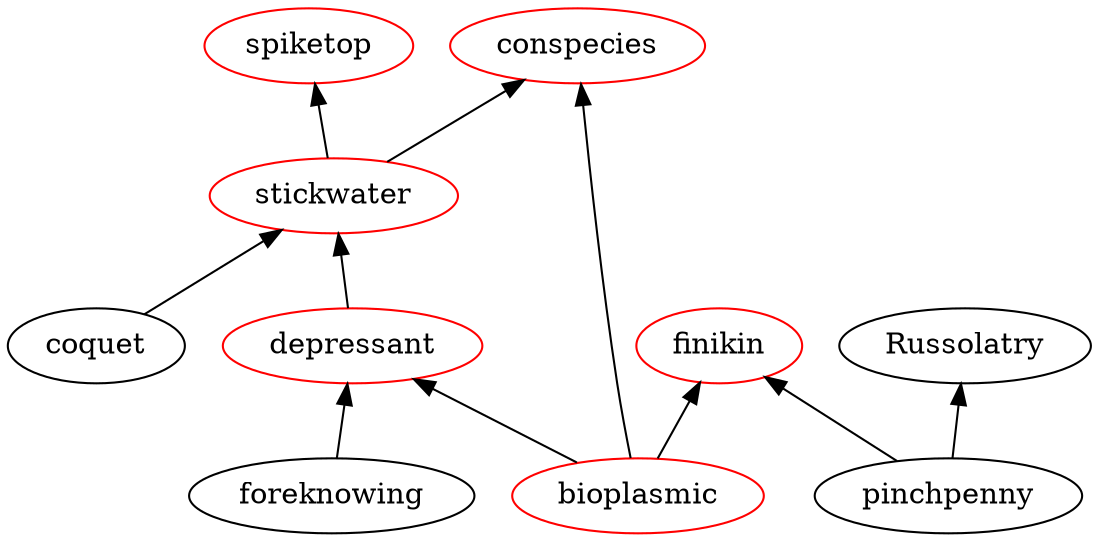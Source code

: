 digraph g {
tupe2f3af40b23c178d018db610121a6e5723a7eed9 -> tup0f35e44490ffc8bbd1a66a8982bd23828ddfc5e1 [dir=back];
tup4292086f7b6bf5c87ec0d5dc39774b534c9ed9c1 -> tup6713836dd56d9f3986dba8956c1774b11f04977c [dir=back];
tupcbdb3db4b2645d5429755e26348aec5e7be16fad -> tup6713836dd56d9f3986dba8956c1774b11f04977c [dir=back];
tupeb51fc12bda245d93ac07adcb045d0b6bafec313 -> tup6713836dd56d9f3986dba8956c1774b11f04977c [dir=back];
tupe2f3af40b23c178d018db610121a6e5723a7eed9 -> tupcbdb3db4b2645d5429755e26348aec5e7be16fad [dir=back];
tupcbdb3db4b2645d5429755e26348aec5e7be16fad -> tupcc7ce20643120287f4e6737e87d05538f5877b47 [dir=back];
tup4292086f7b6bf5c87ec0d5dc39774b534c9ed9c1 -> tupe2f3af40b23c178d018db610121a6e5723a7eed9 [dir=back];
tupadf3787e8363817082b2f720e7909a5895772f9d -> tupe2f3af40b23c178d018db610121a6e5723a7eed9 [dir=back];
tup978285304b6def504573bafe2c06baf7ed013ad4 -> tupf878ab35ee7f9121b3568de8f879db7f12a3f74d [dir=back];
tupeb51fc12bda245d93ac07adcb045d0b6bafec313 -> tupf878ab35ee7f9121b3568de8f879db7f12a3f74d [dir=back];
tupcc7ce20643120287f4e6737e87d05538f5877b47 [label="foreknowing"];
tupf878ab35ee7f9121b3568de8f879db7f12a3f74d [label="pinchpenny"];
tup978285304b6def504573bafe2c06baf7ed013ad4 [label="Russolatry"];
tup0f35e44490ffc8bbd1a66a8982bd23828ddfc5e1 [label="coquet"];
tupe2f3af40b23c178d018db610121a6e5723a7eed9 [label="stickwater" color="red"];
tupcbdb3db4b2645d5429755e26348aec5e7be16fad [label="depressant" color="red"];
tupeb51fc12bda245d93ac07adcb045d0b6bafec313 [label="finikin" color="red"];
tupadf3787e8363817082b2f720e7909a5895772f9d [label="spiketop" color="red"];
tup6713836dd56d9f3986dba8956c1774b11f04977c [label="bioplasmic" color="red"];
tup4292086f7b6bf5c87ec0d5dc39774b534c9ed9c1 [label="conspecies" color="red"];
}
